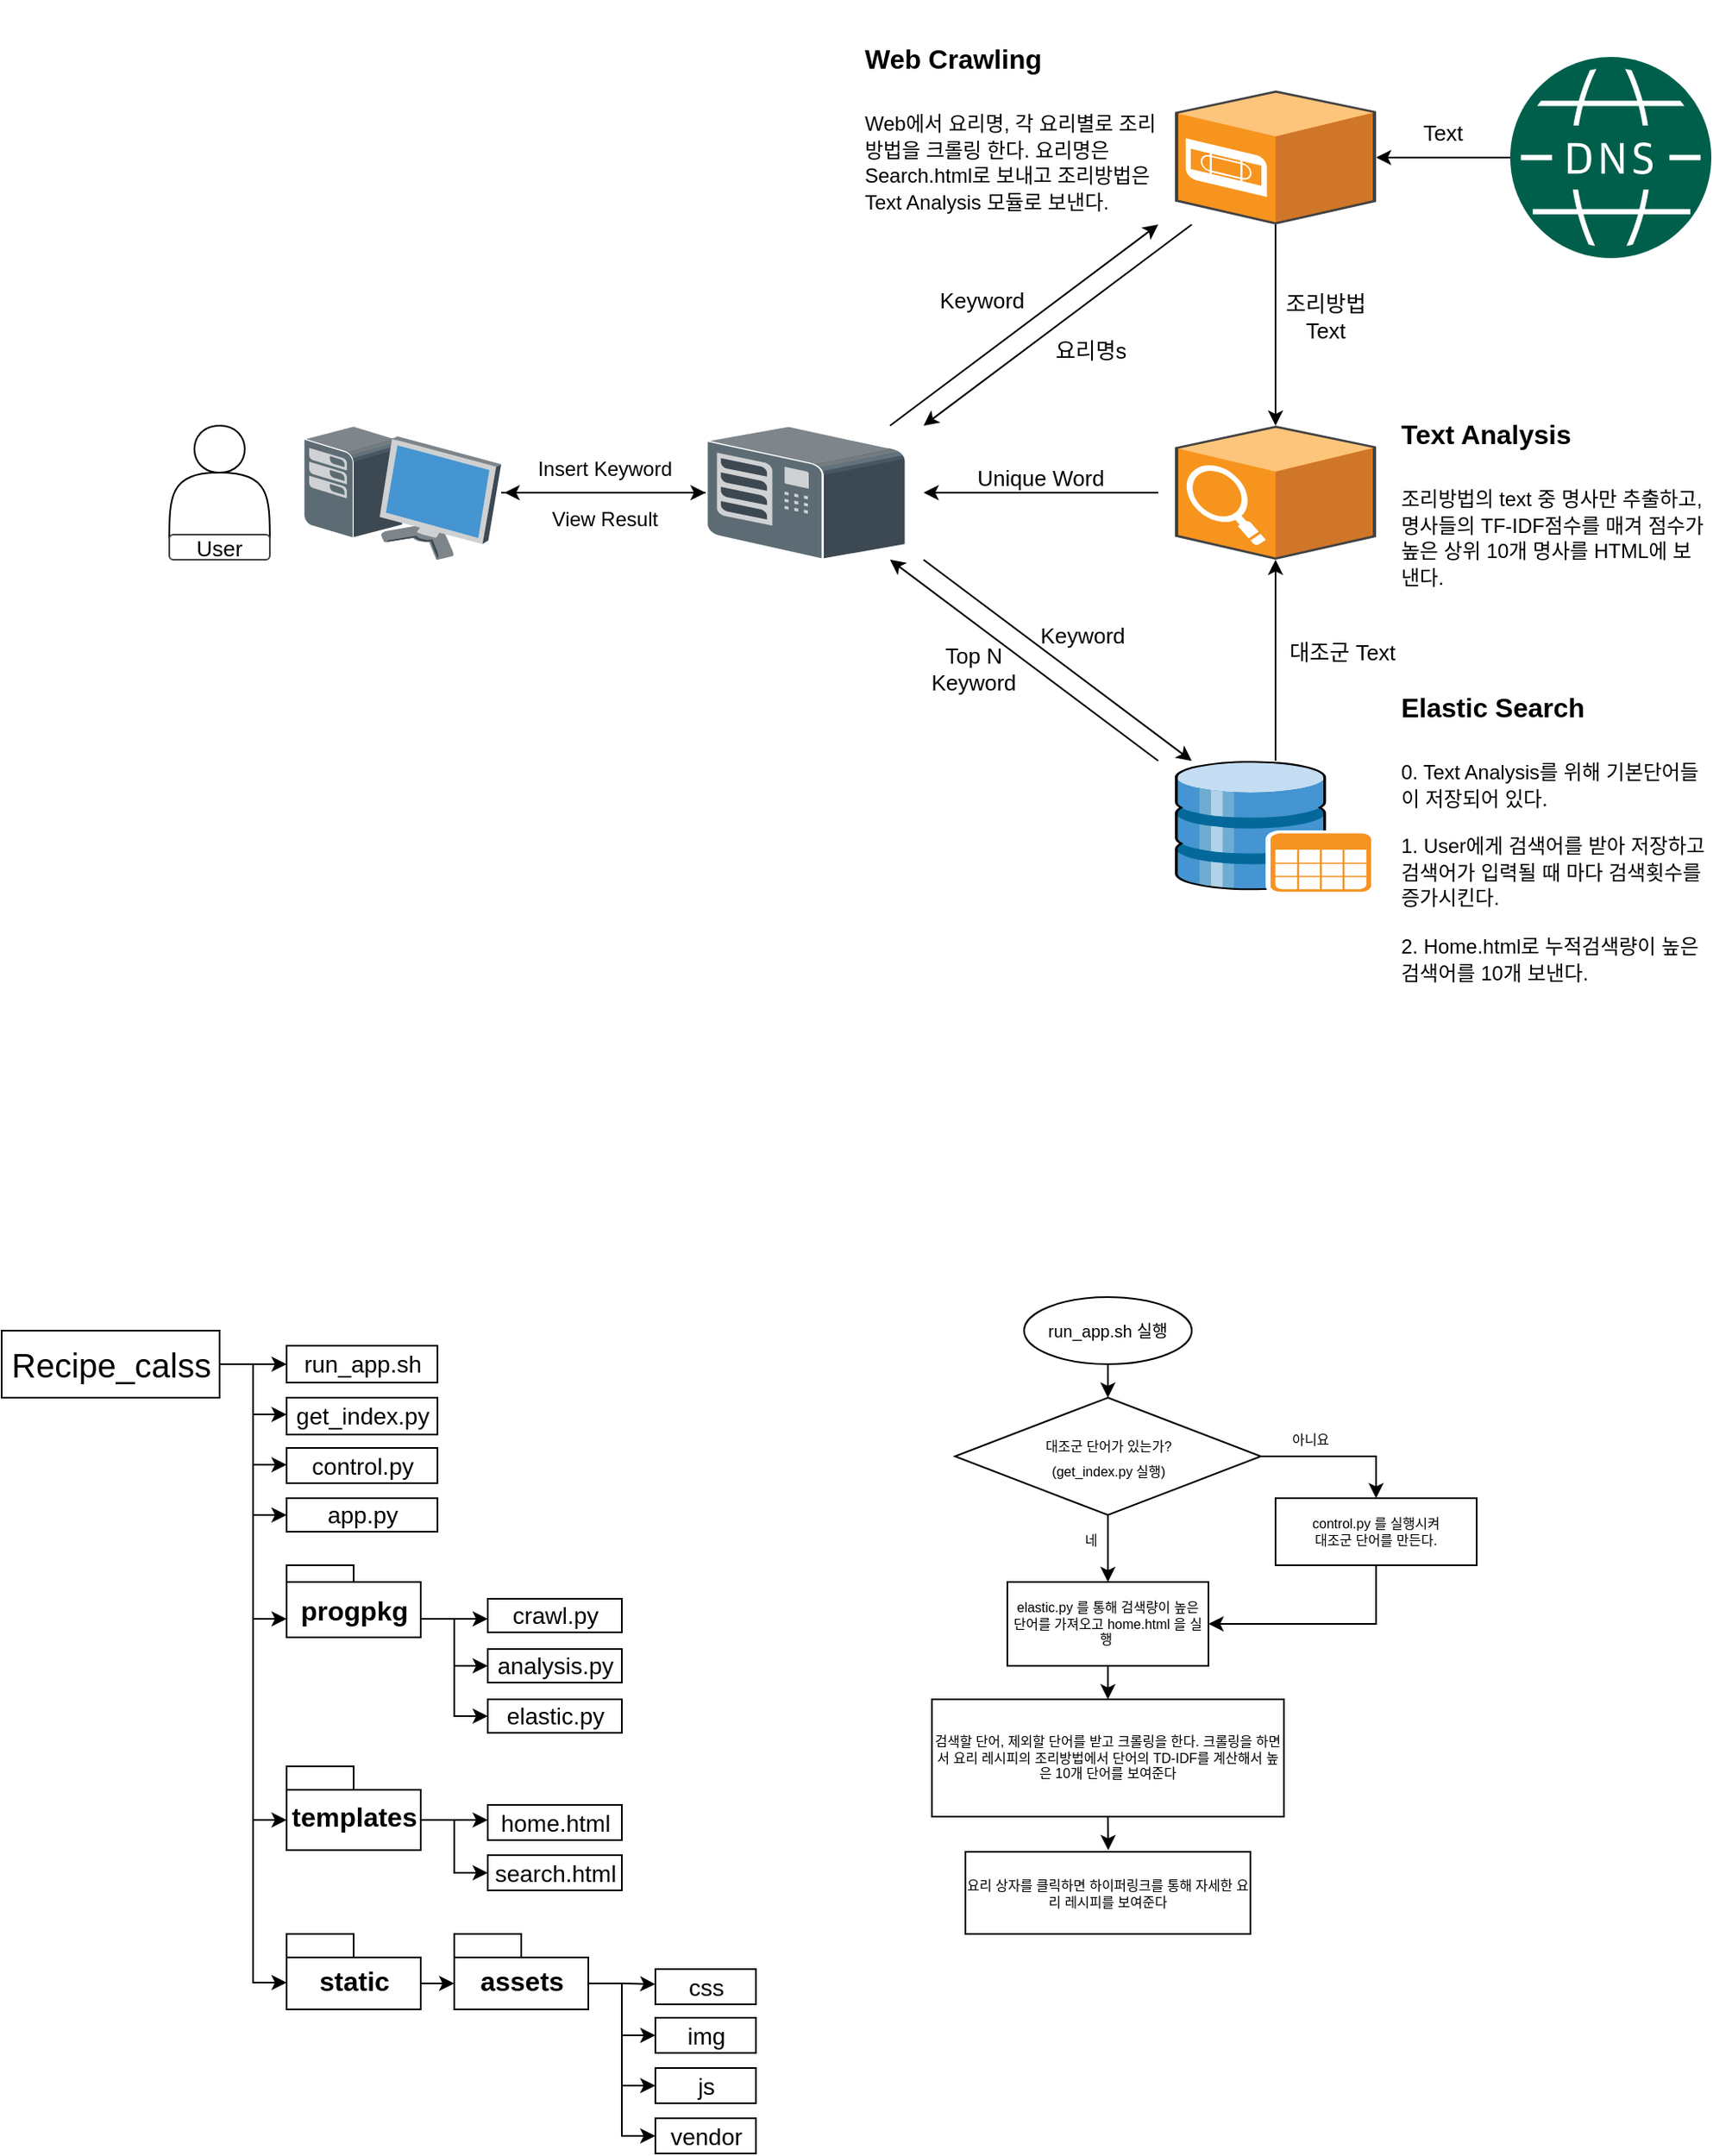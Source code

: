 <mxfile version="18.1.3" type="github">
  <diagram id="RUY9uKoAq_wBMj9XJ3xV" name="Page-1">
    <mxGraphModel dx="1278" dy="944" grid="1" gridSize="10" guides="1" tooltips="1" connect="1" arrows="1" fold="1" page="1" pageScale="1" pageWidth="1169" pageHeight="827" math="0" shadow="0">
      <root>
        <mxCell id="0" />
        <mxCell id="1" parent="0" />
        <mxCell id="WYZDTBI8hpZmAs6h1OOB-14" style="edgeStyle=orthogonalEdgeStyle;orthogonalLoop=1;jettySize=auto;html=1;fontSize=13;" parent="1" source="WYZDTBI8hpZmAs6h1OOB-1" target="WYZDTBI8hpZmAs6h1OOB-2" edge="1">
          <mxGeometry relative="1" as="geometry" />
        </mxCell>
        <mxCell id="WYZDTBI8hpZmAs6h1OOB-1" value="" style="sketch=0;shadow=0;dashed=0;html=1;labelPosition=center;verticalLabelPosition=bottom;verticalAlign=top;align=center;outlineConnect=0;shape=mxgraph.veeam.3d.workstation;" parent="1" vertex="1">
          <mxGeometry x="200" y="320" width="118" height="80" as="geometry" />
        </mxCell>
        <mxCell id="WYZDTBI8hpZmAs6h1OOB-12" style="edgeStyle=orthogonalEdgeStyle;orthogonalLoop=1;jettySize=auto;html=1;fontSize=13;" parent="1" source="WYZDTBI8hpZmAs6h1OOB-2" edge="1">
          <mxGeometry relative="1" as="geometry">
            <mxPoint x="320" y="360" as="targetPoint" />
          </mxGeometry>
        </mxCell>
        <mxCell id="WYZDTBI8hpZmAs6h1OOB-2" value="" style="sketch=0;shadow=0;dashed=0;html=1;labelPosition=center;verticalLabelPosition=bottom;verticalAlign=top;align=center;outlineConnect=0;shape=mxgraph.veeam.3d.tape_library;" parent="1" vertex="1">
          <mxGeometry x="440" y="320" width="120" height="80" as="geometry" />
        </mxCell>
        <mxCell id="WYZDTBI8hpZmAs6h1OOB-40" style="edgeStyle=orthogonalEdgeStyle;orthogonalLoop=1;jettySize=auto;html=1;fontSize=12;" parent="1" source="WYZDTBI8hpZmAs6h1OOB-3" target="WYZDTBI8hpZmAs6h1OOB-7" edge="1">
          <mxGeometry relative="1" as="geometry" />
        </mxCell>
        <mxCell id="WYZDTBI8hpZmAs6h1OOB-3" value="" style="sketch=0;shadow=0;dashed=0;html=1;labelPosition=center;verticalLabelPosition=bottom;verticalAlign=top;align=center;outlineConnect=0;shape=mxgraph.veeam.3d.database;" parent="1" vertex="1">
          <mxGeometry x="720" y="520" width="120" height="80" as="geometry" />
        </mxCell>
        <mxCell id="WYZDTBI8hpZmAs6h1OOB-18" style="edgeStyle=orthogonalEdgeStyle;orthogonalLoop=1;jettySize=auto;html=1;fontSize=13;" parent="1" source="WYZDTBI8hpZmAs6h1OOB-4" target="WYZDTBI8hpZmAs6h1OOB-7" edge="1">
          <mxGeometry relative="1" as="geometry" />
        </mxCell>
        <mxCell id="WYZDTBI8hpZmAs6h1OOB-4" value="" style="sketch=0;shadow=0;dashed=0;html=1;labelPosition=center;verticalLabelPosition=bottom;verticalAlign=top;align=center;outlineConnect=0;shape=mxgraph.veeam.3d.tape_server;" parent="1" vertex="1">
          <mxGeometry x="720" y="120" width="120" height="80" as="geometry" />
        </mxCell>
        <mxCell id="WYZDTBI8hpZmAs6h1OOB-19" style="edgeStyle=orthogonalEdgeStyle;orthogonalLoop=1;jettySize=auto;html=1;fontSize=13;" parent="1" source="WYZDTBI8hpZmAs6h1OOB-5" target="WYZDTBI8hpZmAs6h1OOB-4" edge="1">
          <mxGeometry relative="1" as="geometry" />
        </mxCell>
        <mxCell id="WYZDTBI8hpZmAs6h1OOB-5" value="" style="sketch=0;pointerEvents=1;shadow=0;dashed=0;html=1;strokeColor=none;fillColor=#005F4B;labelPosition=center;verticalLabelPosition=bottom;verticalAlign=top;align=center;outlineConnect=0;shape=mxgraph.veeam2.dns;" parent="1" vertex="1">
          <mxGeometry x="920" y="100" width="120" height="120" as="geometry" />
        </mxCell>
        <mxCell id="WYZDTBI8hpZmAs6h1OOB-7" value="" style="sketch=0;shadow=0;dashed=0;html=1;labelPosition=center;verticalLabelPosition=bottom;verticalAlign=top;align=center;outlineConnect=0;shape=mxgraph.veeam.3d.veeam_backup_search_server;" parent="1" vertex="1">
          <mxGeometry x="720" y="320" width="120" height="80" as="geometry" />
        </mxCell>
        <mxCell id="WYZDTBI8hpZmAs6h1OOB-9" value="" style="shape=actor;whiteSpace=wrap;html=1;labelPosition=center;verticalLabelPosition=bottom;align=center;verticalAlign=top;" parent="1" vertex="1">
          <mxGeometry x="120" y="320" width="60" height="70" as="geometry" />
        </mxCell>
        <mxCell id="WYZDTBI8hpZmAs6h1OOB-10" value="&lt;font style=&quot;font-size: 13px;&quot;&gt;User&lt;/font&gt;" style="strokeWidth=1;html=1;shadow=0;dashed=0;shape=mxgraph.ios.iTextInput;strokeColor=#444444;buttonText=;fontSize=8;whiteSpace=wrap;align=center;" parent="1" vertex="1">
          <mxGeometry x="120" y="385" width="60" height="15" as="geometry" />
        </mxCell>
        <mxCell id="WYZDTBI8hpZmAs6h1OOB-13" value="&lt;font style=&quot;font-size: 12px;&quot;&gt;View Result&lt;/font&gt;" style="text;html=1;strokeColor=none;fillColor=none;align=center;verticalAlign=middle;whiteSpace=wrap;rounded=0;fontSize=13;" parent="1" vertex="1">
          <mxGeometry x="340" y="360" width="80" height="30" as="geometry" />
        </mxCell>
        <mxCell id="WYZDTBI8hpZmAs6h1OOB-15" value="&lt;font style=&quot;font-size: 12px;&quot;&gt;Insert Keyword&lt;/font&gt;" style="text;html=1;strokeColor=none;fillColor=none;align=center;verticalAlign=middle;whiteSpace=wrap;rounded=0;fontSize=13;" parent="1" vertex="1">
          <mxGeometry x="335" y="330" width="90" height="30" as="geometry" />
        </mxCell>
        <mxCell id="WYZDTBI8hpZmAs6h1OOB-20" value="Text" style="text;html=1;strokeColor=none;fillColor=none;align=center;verticalAlign=middle;whiteSpace=wrap;rounded=0;fontSize=13;" parent="1" vertex="1">
          <mxGeometry x="850" y="130" width="60" height="30" as="geometry" />
        </mxCell>
        <mxCell id="WYZDTBI8hpZmAs6h1OOB-22" value="&lt;h1 style=&quot;&quot;&gt;&lt;font style=&quot;font-size: 16px;&quot;&gt;Text Analysis&lt;/font&gt;&lt;/h1&gt;&lt;p style=&quot;&quot;&gt;&lt;span style=&quot;font-size: 12px;&quot;&gt;조리방법의 text 중 명사만 추출하고, 명사들의 TF-IDF점수를 매겨 점수가 높은 상위 10개 명사를 HTML에 보낸다.&amp;nbsp;&lt;/span&gt;&lt;/p&gt;" style="text;html=1;strokeColor=none;fillColor=none;spacing=5;spacingTop=-20;whiteSpace=wrap;overflow=hidden;rounded=0;fontSize=13;" parent="1" vertex="1">
          <mxGeometry x="850" y="300" width="190" height="120" as="geometry" />
        </mxCell>
        <mxCell id="WYZDTBI8hpZmAs6h1OOB-23" value="&lt;h1 style=&quot;&quot;&gt;&lt;span style=&quot;font-size: 16px;&quot;&gt;Elastic Search&lt;/span&gt;&lt;/h1&gt;&lt;p style=&quot;&quot;&gt;&lt;span style=&quot;font-size: 12px;&quot;&gt;0. Text Analysis를 위해 기본단어들이 저장되어 있다.&lt;/span&gt;&lt;/p&gt;&lt;p style=&quot;&quot;&gt;&lt;span style=&quot;font-size: 12px;&quot;&gt;1. User에게 검색어를 받아 저장하고 검색어가 입력될 때 마다 검색횟수를 증가시킨다.&lt;/span&gt;&lt;/p&gt;&lt;p style=&quot;&quot;&gt;&lt;span style=&quot;font-size: 12px; background-color: initial;&quot;&gt;2. Home.html로 누적검색량이 높은 검색어를 10개 보낸다.&lt;/span&gt;&lt;/p&gt;" style="text;html=1;strokeColor=none;fillColor=none;spacing=5;spacingTop=-20;whiteSpace=wrap;overflow=hidden;rounded=0;fontSize=13;" parent="1" vertex="1">
          <mxGeometry x="850" y="462.5" width="190" height="195" as="geometry" />
        </mxCell>
        <mxCell id="WYZDTBI8hpZmAs6h1OOB-24" value="조리방법&lt;br&gt;Text" style="text;html=1;strokeColor=none;fillColor=none;align=center;verticalAlign=middle;whiteSpace=wrap;rounded=0;fontSize=13;" parent="1" vertex="1">
          <mxGeometry x="780" y="240" width="60" height="30" as="geometry" />
        </mxCell>
        <mxCell id="WYZDTBI8hpZmAs6h1OOB-27" value="&lt;h1 style=&quot;&quot;&gt;&lt;span style=&quot;font-size: 16px;&quot;&gt;Web Crawling&lt;/span&gt;&lt;/h1&gt;&lt;p style=&quot;&quot;&gt;&lt;span style=&quot;font-size: 12px;&quot;&gt;Web에서 요리명, 각 요리별로 조리방법을 크롤링 한다. 요리명은 Search.html로 보내고 조리방법은 Text Analysis 모듈로 보낸다.&lt;/span&gt;&lt;/p&gt;" style="text;html=1;strokeColor=none;fillColor=none;spacing=5;spacingTop=-20;whiteSpace=wrap;overflow=hidden;rounded=0;fontSize=13;" parent="1" vertex="1">
          <mxGeometry x="530" y="76" width="190" height="120" as="geometry" />
        </mxCell>
        <mxCell id="WYZDTBI8hpZmAs6h1OOB-28" value="" style="endArrow=classic;html=1;fontSize=12;" parent="1" edge="1">
          <mxGeometry width="50" height="50" relative="1" as="geometry">
            <mxPoint x="550" y="320" as="sourcePoint" />
            <mxPoint x="710" y="200" as="targetPoint" />
          </mxGeometry>
        </mxCell>
        <mxCell id="WYZDTBI8hpZmAs6h1OOB-29" value="Keyword" style="text;html=1;strokeColor=none;fillColor=none;align=center;verticalAlign=middle;whiteSpace=wrap;rounded=0;fontSize=13;" parent="1" vertex="1">
          <mxGeometry x="575" y="230" width="60" height="30" as="geometry" />
        </mxCell>
        <mxCell id="WYZDTBI8hpZmAs6h1OOB-30" value="" style="endArrow=classic;html=1;fontSize=12;" parent="1" edge="1">
          <mxGeometry width="50" height="50" relative="1" as="geometry">
            <mxPoint x="730" y="200" as="sourcePoint" />
            <mxPoint x="570" y="320" as="targetPoint" />
          </mxGeometry>
        </mxCell>
        <mxCell id="WYZDTBI8hpZmAs6h1OOB-31" value="요리명s" style="text;html=1;strokeColor=none;fillColor=none;align=center;verticalAlign=middle;whiteSpace=wrap;rounded=0;fontSize=13;" parent="1" vertex="1">
          <mxGeometry x="640" y="260" width="60" height="30" as="geometry" />
        </mxCell>
        <mxCell id="WYZDTBI8hpZmAs6h1OOB-32" value="" style="endArrow=classic;html=1;fontSize=12;" parent="1" edge="1">
          <mxGeometry width="50" height="50" relative="1" as="geometry">
            <mxPoint x="570" y="400" as="sourcePoint" />
            <mxPoint x="730" y="520" as="targetPoint" />
          </mxGeometry>
        </mxCell>
        <mxCell id="WYZDTBI8hpZmAs6h1OOB-33" value="" style="endArrow=classic;html=1;fontSize=12;" parent="1" edge="1">
          <mxGeometry width="50" height="50" relative="1" as="geometry">
            <mxPoint x="710" y="520" as="sourcePoint" />
            <mxPoint x="550" y="400" as="targetPoint" />
          </mxGeometry>
        </mxCell>
        <mxCell id="WYZDTBI8hpZmAs6h1OOB-34" value="Keyword" style="text;html=1;strokeColor=none;fillColor=none;align=center;verticalAlign=middle;whiteSpace=wrap;rounded=0;fontSize=13;" parent="1" vertex="1">
          <mxGeometry x="635" y="430" width="60" height="30" as="geometry" />
        </mxCell>
        <mxCell id="WYZDTBI8hpZmAs6h1OOB-35" value="Top N Keyword" style="text;html=1;strokeColor=none;fillColor=none;align=center;verticalAlign=middle;whiteSpace=wrap;rounded=0;fontSize=13;" parent="1" vertex="1">
          <mxGeometry x="570" y="450" width="60" height="30" as="geometry" />
        </mxCell>
        <mxCell id="WYZDTBI8hpZmAs6h1OOB-37" value="" style="endArrow=classic;html=1;fontSize=12;" parent="1" edge="1">
          <mxGeometry width="50" height="50" relative="1" as="geometry">
            <mxPoint x="710" y="360" as="sourcePoint" />
            <mxPoint x="570" y="360" as="targetPoint" />
          </mxGeometry>
        </mxCell>
        <mxCell id="WYZDTBI8hpZmAs6h1OOB-39" value="Unique Word" style="text;html=1;strokeColor=none;fillColor=none;align=center;verticalAlign=middle;whiteSpace=wrap;rounded=0;fontSize=13;" parent="1" vertex="1">
          <mxGeometry x="600" y="342" width="80" height="18" as="geometry" />
        </mxCell>
        <mxCell id="WYZDTBI8hpZmAs6h1OOB-41" value="대조군 Text" style="text;html=1;strokeColor=none;fillColor=none;align=center;verticalAlign=middle;whiteSpace=wrap;rounded=0;fontSize=13;" parent="1" vertex="1">
          <mxGeometry x="780" y="440" width="80" height="30" as="geometry" />
        </mxCell>
        <mxCell id="fjHA46dMA6G9tdhfxbiC-29" value="" style="group" vertex="1" connectable="0" parent="1">
          <mxGeometry x="20" y="860" width="450" height="491" as="geometry" />
        </mxCell>
        <mxCell id="qv6h8bC7sjNicn-3gnP4-50" style="edgeStyle=orthogonalEdgeStyle;rounded=0;orthogonalLoop=1;jettySize=auto;html=1;exitX=0;exitY=0;exitDx=80;exitDy=32;exitPerimeter=0;entryX=0;entryY=0.5;entryDx=0;entryDy=0;fontSize=14;" parent="fjHA46dMA6G9tdhfxbiC-29" source="qv6h8bC7sjNicn-3gnP4-1" edge="1">
          <mxGeometry relative="1" as="geometry">
            <mxPoint x="290" y="172.0" as="targetPoint" />
          </mxGeometry>
        </mxCell>
        <mxCell id="qv6h8bC7sjNicn-3gnP4-1" value="&lt;font style=&quot;font-size: 16px;&quot;&gt;progpkg&lt;/font&gt;" style="shape=folder;fontStyle=1;spacingTop=10;tabWidth=40;tabHeight=10;tabPosition=left;html=1;" parent="fjHA46dMA6G9tdhfxbiC-29" vertex="1">
          <mxGeometry x="170" y="140" width="80" height="43" as="geometry" />
        </mxCell>
        <mxCell id="qv6h8bC7sjNicn-3gnP4-19" style="edgeStyle=orthogonalEdgeStyle;rounded=0;orthogonalLoop=1;jettySize=auto;html=1;exitX=1;exitY=0.5;exitDx=0;exitDy=0;fontSize=12;entryX=0;entryY=0;entryDx=0;entryDy=32;entryPerimeter=0;" parent="fjHA46dMA6G9tdhfxbiC-29" source="qv6h8bC7sjNicn-3gnP4-3" target="qv6h8bC7sjNicn-3gnP4-1" edge="1">
          <mxGeometry relative="1" as="geometry">
            <mxPoint x="150" y="150" as="targetPoint" />
          </mxGeometry>
        </mxCell>
        <mxCell id="qv6h8bC7sjNicn-3gnP4-3" value="&lt;font style=&quot;font-size: 20px;&quot;&gt;Recipe_calss&lt;/font&gt;" style="html=1;" parent="fjHA46dMA6G9tdhfxbiC-29" vertex="1">
          <mxGeometry width="130" height="40" as="geometry" />
        </mxCell>
        <mxCell id="qv6h8bC7sjNicn-3gnP4-41" value="&lt;font style=&quot;font-size: 14px;&quot;&gt;app.py&lt;/font&gt;" style="html=1;labelBackgroundColor=none;labelBorderColor=none;fontSize=12;" parent="fjHA46dMA6G9tdhfxbiC-29" vertex="1">
          <mxGeometry x="170" y="100" width="90" height="20" as="geometry" />
        </mxCell>
        <mxCell id="qv6h8bC7sjNicn-3gnP4-61" style="edgeStyle=orthogonalEdgeStyle;rounded=0;orthogonalLoop=1;jettySize=auto;html=1;exitX=1;exitY=0.5;exitDx=0;exitDy=0;entryX=0;entryY=0.5;entryDx=0;entryDy=0;fontSize=14;" parent="fjHA46dMA6G9tdhfxbiC-29" source="qv6h8bC7sjNicn-3gnP4-3" target="qv6h8bC7sjNicn-3gnP4-41" edge="1">
          <mxGeometry relative="1" as="geometry" />
        </mxCell>
        <mxCell id="qv6h8bC7sjNicn-3gnP4-43" value="&lt;font style=&quot;font-size: 14px;&quot;&gt;analysis.py&lt;/font&gt;" style="html=1;labelBackgroundColor=none;labelBorderColor=none;fontSize=12;" parent="fjHA46dMA6G9tdhfxbiC-29" vertex="1">
          <mxGeometry x="290" y="190" width="80" height="20" as="geometry" />
        </mxCell>
        <mxCell id="qv6h8bC7sjNicn-3gnP4-52" style="edgeStyle=orthogonalEdgeStyle;rounded=0;orthogonalLoop=1;jettySize=auto;html=1;exitX=0;exitY=0;exitDx=80;exitDy=32;exitPerimeter=0;entryX=0;entryY=0.5;entryDx=0;entryDy=0;fontSize=14;" parent="fjHA46dMA6G9tdhfxbiC-29" source="qv6h8bC7sjNicn-3gnP4-1" target="qv6h8bC7sjNicn-3gnP4-43" edge="1">
          <mxGeometry relative="1" as="geometry" />
        </mxCell>
        <mxCell id="qv6h8bC7sjNicn-3gnP4-44" value="&lt;font style=&quot;font-size: 14px;&quot;&gt;elastic.py&lt;/font&gt;" style="html=1;labelBackgroundColor=none;labelBorderColor=none;fontSize=12;" parent="fjHA46dMA6G9tdhfxbiC-29" vertex="1">
          <mxGeometry x="290" y="220" width="80" height="20" as="geometry" />
        </mxCell>
        <mxCell id="qv6h8bC7sjNicn-3gnP4-53" style="edgeStyle=orthogonalEdgeStyle;rounded=0;orthogonalLoop=1;jettySize=auto;html=1;exitX=0;exitY=0;exitDx=80;exitDy=32;exitPerimeter=0;entryX=0;entryY=0.5;entryDx=0;entryDy=0;fontSize=14;" parent="fjHA46dMA6G9tdhfxbiC-29" source="qv6h8bC7sjNicn-3gnP4-1" target="qv6h8bC7sjNicn-3gnP4-44" edge="1">
          <mxGeometry relative="1" as="geometry" />
        </mxCell>
        <mxCell id="qv6h8bC7sjNicn-3gnP4-47" value="&lt;span style=&quot;font-size: 16px;&quot;&gt;templates&lt;/span&gt;" style="shape=folder;fontStyle=1;spacingTop=10;tabWidth=40;tabHeight=14;tabPosition=left;html=1;" parent="fjHA46dMA6G9tdhfxbiC-29" vertex="1">
          <mxGeometry x="170" y="260" width="80" height="50" as="geometry" />
        </mxCell>
        <mxCell id="qv6h8bC7sjNicn-3gnP4-21" style="edgeStyle=orthogonalEdgeStyle;rounded=0;orthogonalLoop=1;jettySize=auto;html=1;exitX=1;exitY=0.5;exitDx=0;exitDy=0;entryX=0;entryY=0;entryDx=0;entryDy=32;entryPerimeter=0;fontSize=12;" parent="fjHA46dMA6G9tdhfxbiC-29" source="qv6h8bC7sjNicn-3gnP4-3" target="qv6h8bC7sjNicn-3gnP4-47" edge="1">
          <mxGeometry relative="1" as="geometry">
            <mxPoint x="170" y="392.0" as="targetPoint" />
          </mxGeometry>
        </mxCell>
        <mxCell id="qv6h8bC7sjNicn-3gnP4-48" value="&lt;font style=&quot;font-size: 14px;&quot;&gt;search.html&lt;/font&gt;" style="html=1;labelBackgroundColor=none;labelBorderColor=none;fontSize=12;" parent="fjHA46dMA6G9tdhfxbiC-29" vertex="1">
          <mxGeometry x="290" y="313" width="80" height="21" as="geometry" />
        </mxCell>
        <mxCell id="qv6h8bC7sjNicn-3gnP4-57" style="edgeStyle=orthogonalEdgeStyle;rounded=0;orthogonalLoop=1;jettySize=auto;html=1;exitX=0;exitY=0;exitDx=80;exitDy=32;exitPerimeter=0;entryX=0;entryY=0.5;entryDx=0;entryDy=0;fontSize=14;" parent="fjHA46dMA6G9tdhfxbiC-29" source="qv6h8bC7sjNicn-3gnP4-47" target="qv6h8bC7sjNicn-3gnP4-48" edge="1">
          <mxGeometry relative="1" as="geometry" />
        </mxCell>
        <mxCell id="qv6h8bC7sjNicn-3gnP4-51" value="&lt;span style=&quot;font-size: 14px;&quot;&gt;crawl.py&lt;/span&gt;" style="html=1;labelBackgroundColor=none;labelBorderColor=none;fontSize=12;" parent="fjHA46dMA6G9tdhfxbiC-29" vertex="1">
          <mxGeometry x="290" y="160" width="80" height="20" as="geometry" />
        </mxCell>
        <mxCell id="qv6h8bC7sjNicn-3gnP4-58" value="&lt;font style=&quot;font-size: 14px;&quot;&gt;home.html&lt;/font&gt;" style="html=1;labelBackgroundColor=none;labelBorderColor=none;fontSize=12;" parent="fjHA46dMA6G9tdhfxbiC-29" vertex="1">
          <mxGeometry x="290" y="283" width="80" height="21" as="geometry" />
        </mxCell>
        <mxCell id="qv6h8bC7sjNicn-3gnP4-59" style="edgeStyle=orthogonalEdgeStyle;rounded=0;orthogonalLoop=1;jettySize=auto;html=1;exitX=0;exitY=0;exitDx=80;exitDy=32;exitPerimeter=0;entryX=0;entryY=0.429;entryDx=0;entryDy=0;entryPerimeter=0;fontSize=14;" parent="fjHA46dMA6G9tdhfxbiC-29" source="qv6h8bC7sjNicn-3gnP4-47" target="qv6h8bC7sjNicn-3gnP4-58" edge="1">
          <mxGeometry relative="1" as="geometry" />
        </mxCell>
        <mxCell id="qv6h8bC7sjNicn-3gnP4-60" value="&lt;font style=&quot;font-size: 14px;&quot;&gt;run_app.sh&lt;/font&gt;" style="html=1;labelBackgroundColor=none;labelBorderColor=none;fontSize=12;" parent="fjHA46dMA6G9tdhfxbiC-29" vertex="1">
          <mxGeometry x="170" y="9" width="90" height="22" as="geometry" />
        </mxCell>
        <mxCell id="qv6h8bC7sjNicn-3gnP4-18" style="edgeStyle=orthogonalEdgeStyle;rounded=0;orthogonalLoop=1;jettySize=auto;html=1;exitX=1;exitY=0.5;exitDx=0;exitDy=0;entryX=0;entryY=0.5;entryDx=0;entryDy=0;fontSize=12;" parent="fjHA46dMA6G9tdhfxbiC-29" source="qv6h8bC7sjNicn-3gnP4-3" target="qv6h8bC7sjNicn-3gnP4-60" edge="1">
          <mxGeometry relative="1" as="geometry">
            <mxPoint x="170" y="20.072" as="targetPoint" />
          </mxGeometry>
        </mxCell>
        <mxCell id="fjHA46dMA6G9tdhfxbiC-1" value="&lt;span style=&quot;font-size: 14px;&quot;&gt;get_index.py&lt;/span&gt;" style="html=1;labelBackgroundColor=none;labelBorderColor=none;fontSize=12;" vertex="1" parent="fjHA46dMA6G9tdhfxbiC-29">
          <mxGeometry x="170" y="40" width="90" height="22" as="geometry" />
        </mxCell>
        <mxCell id="fjHA46dMA6G9tdhfxbiC-3" style="edgeStyle=orthogonalEdgeStyle;rounded=0;orthogonalLoop=1;jettySize=auto;html=1;exitX=1;exitY=0.5;exitDx=0;exitDy=0;fontSize=14;" edge="1" parent="fjHA46dMA6G9tdhfxbiC-29" target="fjHA46dMA6G9tdhfxbiC-1">
          <mxGeometry relative="1" as="geometry">
            <mxPoint x="130" y="20" as="sourcePoint" />
            <mxPoint x="170" y="60" as="targetPoint" />
            <Array as="points">
              <mxPoint x="150" y="20" />
              <mxPoint x="150" y="50" />
            </Array>
          </mxGeometry>
        </mxCell>
        <mxCell id="fjHA46dMA6G9tdhfxbiC-4" value="&lt;font style=&quot;font-size: 14px;&quot;&gt;control.py&lt;br&gt;&lt;/font&gt;" style="html=1;labelBackgroundColor=none;labelBorderColor=none;fontSize=12;" vertex="1" parent="fjHA46dMA6G9tdhfxbiC-29">
          <mxGeometry x="170" y="70" width="90" height="21" as="geometry" />
        </mxCell>
        <mxCell id="fjHA46dMA6G9tdhfxbiC-5" style="edgeStyle=orthogonalEdgeStyle;rounded=0;orthogonalLoop=1;jettySize=auto;html=1;exitX=1;exitY=0.5;exitDx=0;exitDy=0;fontSize=14;" edge="1" parent="fjHA46dMA6G9tdhfxbiC-29" source="qv6h8bC7sjNicn-3gnP4-3">
          <mxGeometry relative="1" as="geometry">
            <mxPoint x="130" y="70" as="sourcePoint" />
            <mxPoint x="170" y="80" as="targetPoint" />
            <Array as="points">
              <mxPoint x="150" y="20" />
              <mxPoint x="150" y="80" />
              <mxPoint x="170" y="80" />
            </Array>
          </mxGeometry>
        </mxCell>
        <mxCell id="fjHA46dMA6G9tdhfxbiC-15" style="edgeStyle=orthogonalEdgeStyle;rounded=0;orthogonalLoop=1;jettySize=auto;html=1;exitX=0;exitY=0;exitDx=80;exitDy=21.75;exitPerimeter=0;entryX=0;entryY=0;entryDx=80;entryDy=21.75;entryPerimeter=0;" edge="1" parent="fjHA46dMA6G9tdhfxbiC-29" source="fjHA46dMA6G9tdhfxbiC-10" target="fjHA46dMA6G9tdhfxbiC-10">
          <mxGeometry relative="1" as="geometry" />
        </mxCell>
        <mxCell id="fjHA46dMA6G9tdhfxbiC-10" value="&lt;span style=&quot;font-size: 16px;&quot;&gt;static&lt;/span&gt;" style="shape=folder;fontStyle=1;spacingTop=10;tabWidth=40;tabHeight=14;tabPosition=left;html=1;" vertex="1" parent="fjHA46dMA6G9tdhfxbiC-29">
          <mxGeometry x="170" y="360" width="80" height="45" as="geometry" />
        </mxCell>
        <mxCell id="fjHA46dMA6G9tdhfxbiC-12" value="&lt;font style=&quot;font-size: 14px;&quot;&gt;css&lt;br&gt;&lt;/font&gt;" style="html=1;labelBackgroundColor=none;labelBorderColor=none;fontSize=12;" vertex="1" parent="fjHA46dMA6G9tdhfxbiC-29">
          <mxGeometry x="390" y="381" width="60" height="21" as="geometry" />
        </mxCell>
        <mxCell id="fjHA46dMA6G9tdhfxbiC-13" style="edgeStyle=orthogonalEdgeStyle;rounded=0;orthogonalLoop=1;jettySize=auto;html=1;exitX=1;exitY=0.5;exitDx=0;exitDy=0;fontSize=12;entryX=0;entryY=0;entryDx=0;entryDy=29.5;entryPerimeter=0;" edge="1" parent="fjHA46dMA6G9tdhfxbiC-29" source="qv6h8bC7sjNicn-3gnP4-3" target="fjHA46dMA6G9tdhfxbiC-10">
          <mxGeometry relative="1" as="geometry">
            <mxPoint x="160" y="400" as="targetPoint" />
            <mxPoint x="140" y="30" as="sourcePoint" />
            <Array as="points">
              <mxPoint x="150" y="20" />
              <mxPoint x="150" y="389" />
              <mxPoint x="170" y="389" />
            </Array>
          </mxGeometry>
        </mxCell>
        <mxCell id="fjHA46dMA6G9tdhfxbiC-14" value="&lt;span style=&quot;font-size: 16px;&quot;&gt;assets&lt;/span&gt;" style="shape=folder;fontStyle=1;spacingTop=10;tabWidth=40;tabHeight=14;tabPosition=left;html=1;" vertex="1" parent="fjHA46dMA6G9tdhfxbiC-29">
          <mxGeometry x="270" y="360" width="80" height="45" as="geometry" />
        </mxCell>
        <mxCell id="fjHA46dMA6G9tdhfxbiC-19" style="edgeStyle=orthogonalEdgeStyle;rounded=0;orthogonalLoop=1;jettySize=auto;html=1;exitX=0;exitY=0;exitDx=80;exitDy=29.5;exitPerimeter=0;entryX=0;entryY=0;entryDx=0;entryDy=29.5;entryPerimeter=0;" edge="1" parent="fjHA46dMA6G9tdhfxbiC-29" source="fjHA46dMA6G9tdhfxbiC-10" target="fjHA46dMA6G9tdhfxbiC-14">
          <mxGeometry relative="1" as="geometry" />
        </mxCell>
        <mxCell id="fjHA46dMA6G9tdhfxbiC-9" style="edgeStyle=orthogonalEdgeStyle;rounded=0;orthogonalLoop=1;jettySize=auto;html=1;exitX=0;exitY=0;exitDx=80;exitDy=29.5;exitPerimeter=0;entryX=0;entryY=0.429;entryDx=0;entryDy=0;entryPerimeter=0;fontSize=14;" edge="1" parent="fjHA46dMA6G9tdhfxbiC-29" source="fjHA46dMA6G9tdhfxbiC-14" target="fjHA46dMA6G9tdhfxbiC-12">
          <mxGeometry relative="1" as="geometry" />
        </mxCell>
        <mxCell id="fjHA46dMA6G9tdhfxbiC-20" value="&lt;font style=&quot;font-size: 14px;&quot;&gt;img&lt;br&gt;&lt;/font&gt;" style="html=1;labelBackgroundColor=none;labelBorderColor=none;fontSize=12;" vertex="1" parent="fjHA46dMA6G9tdhfxbiC-29">
          <mxGeometry x="390" y="410" width="60" height="21" as="geometry" />
        </mxCell>
        <mxCell id="fjHA46dMA6G9tdhfxbiC-25" style="edgeStyle=orthogonalEdgeStyle;rounded=0;orthogonalLoop=1;jettySize=auto;html=1;exitX=0;exitY=0;exitDx=80;exitDy=29.5;exitPerimeter=0;entryX=0;entryY=0.5;entryDx=0;entryDy=0;" edge="1" parent="fjHA46dMA6G9tdhfxbiC-29" source="fjHA46dMA6G9tdhfxbiC-14" target="fjHA46dMA6G9tdhfxbiC-20">
          <mxGeometry relative="1" as="geometry" />
        </mxCell>
        <mxCell id="fjHA46dMA6G9tdhfxbiC-21" value="&lt;font style=&quot;font-size: 14px;&quot;&gt;js&lt;br&gt;&lt;/font&gt;" style="html=1;labelBackgroundColor=none;labelBorderColor=none;fontSize=12;" vertex="1" parent="fjHA46dMA6G9tdhfxbiC-29">
          <mxGeometry x="390" y="440" width="60" height="21" as="geometry" />
        </mxCell>
        <mxCell id="fjHA46dMA6G9tdhfxbiC-26" style="edgeStyle=orthogonalEdgeStyle;rounded=0;orthogonalLoop=1;jettySize=auto;html=1;exitX=0;exitY=0;exitDx=80;exitDy=29.5;exitPerimeter=0;entryX=0;entryY=0.5;entryDx=0;entryDy=0;" edge="1" parent="fjHA46dMA6G9tdhfxbiC-29" source="fjHA46dMA6G9tdhfxbiC-14" target="fjHA46dMA6G9tdhfxbiC-21">
          <mxGeometry relative="1" as="geometry" />
        </mxCell>
        <mxCell id="fjHA46dMA6G9tdhfxbiC-23" value="&lt;font style=&quot;font-size: 14px;&quot;&gt;vendor&lt;br&gt;&lt;/font&gt;" style="html=1;labelBackgroundColor=none;labelBorderColor=none;fontSize=12;" vertex="1" parent="fjHA46dMA6G9tdhfxbiC-29">
          <mxGeometry x="390" y="470" width="60" height="21" as="geometry" />
        </mxCell>
        <mxCell id="fjHA46dMA6G9tdhfxbiC-27" style="edgeStyle=orthogonalEdgeStyle;rounded=0;orthogonalLoop=1;jettySize=auto;html=1;exitX=0;exitY=0;exitDx=80;exitDy=29.5;exitPerimeter=0;entryX=0;entryY=0.5;entryDx=0;entryDy=0;" edge="1" parent="fjHA46dMA6G9tdhfxbiC-29" source="fjHA46dMA6G9tdhfxbiC-14" target="fjHA46dMA6G9tdhfxbiC-23">
          <mxGeometry relative="1" as="geometry" />
        </mxCell>
        <mxCell id="fjHA46dMA6G9tdhfxbiC-32" style="edgeStyle=orthogonalEdgeStyle;rounded=0;orthogonalLoop=1;jettySize=auto;html=1;exitX=0.5;exitY=1;exitDx=0;exitDy=0;entryX=0.5;entryY=0;entryDx=0;entryDy=0;fontSize=8;" edge="1" parent="1" source="fjHA46dMA6G9tdhfxbiC-30" target="fjHA46dMA6G9tdhfxbiC-31">
          <mxGeometry relative="1" as="geometry" />
        </mxCell>
        <mxCell id="fjHA46dMA6G9tdhfxbiC-30" value="&lt;font style=&quot;font-size: 10px;&quot;&gt;run_app.sh 실행&lt;/font&gt;" style="ellipse;whiteSpace=wrap;html=1;" vertex="1" parent="1">
          <mxGeometry x="630" y="840" width="100" height="40" as="geometry" />
        </mxCell>
        <mxCell id="fjHA46dMA6G9tdhfxbiC-36" style="edgeStyle=orthogonalEdgeStyle;rounded=0;orthogonalLoop=1;jettySize=auto;html=1;exitX=1;exitY=0.5;exitDx=0;exitDy=0;entryX=0.5;entryY=0;entryDx=0;entryDy=0;fontSize=8;" edge="1" parent="1" source="fjHA46dMA6G9tdhfxbiC-31" target="fjHA46dMA6G9tdhfxbiC-35">
          <mxGeometry relative="1" as="geometry" />
        </mxCell>
        <mxCell id="fjHA46dMA6G9tdhfxbiC-38" style="edgeStyle=orthogonalEdgeStyle;rounded=0;orthogonalLoop=1;jettySize=auto;html=1;exitX=0.5;exitY=1;exitDx=0;exitDy=0;entryX=0.5;entryY=0;entryDx=0;entryDy=0;fontSize=8;" edge="1" parent="1" source="fjHA46dMA6G9tdhfxbiC-31" target="fjHA46dMA6G9tdhfxbiC-34">
          <mxGeometry relative="1" as="geometry" />
        </mxCell>
        <mxCell id="fjHA46dMA6G9tdhfxbiC-31" value="&lt;font style=&quot;font-size: 8px;&quot;&gt;대조군 단어가 있는가? &lt;br&gt;(get_index.py 실행)&lt;/font&gt;" style="rhombus;whiteSpace=wrap;html=1;" vertex="1" parent="1">
          <mxGeometry x="588.75" y="900" width="182.5" height="70" as="geometry" />
        </mxCell>
        <mxCell id="fjHA46dMA6G9tdhfxbiC-43" style="edgeStyle=orthogonalEdgeStyle;rounded=0;orthogonalLoop=1;jettySize=auto;html=1;exitX=0.5;exitY=1;exitDx=0;exitDy=0;entryX=0.5;entryY=0;entryDx=0;entryDy=0;fontSize=8;" edge="1" parent="1" source="fjHA46dMA6G9tdhfxbiC-34" target="fjHA46dMA6G9tdhfxbiC-41">
          <mxGeometry relative="1" as="geometry" />
        </mxCell>
        <mxCell id="fjHA46dMA6G9tdhfxbiC-34" value="elastic.py 를 통해 검색량이 높은 단어를 가져오고 home.html 을 실행&amp;nbsp;" style="rounded=0;whiteSpace=wrap;html=1;fontSize=8;" vertex="1" parent="1">
          <mxGeometry x="620" y="1010" width="120" height="50" as="geometry" />
        </mxCell>
        <mxCell id="fjHA46dMA6G9tdhfxbiC-40" style="edgeStyle=orthogonalEdgeStyle;rounded=0;orthogonalLoop=1;jettySize=auto;html=1;exitX=0.5;exitY=1;exitDx=0;exitDy=0;entryX=1;entryY=0.5;entryDx=0;entryDy=0;fontSize=8;" edge="1" parent="1" source="fjHA46dMA6G9tdhfxbiC-35" target="fjHA46dMA6G9tdhfxbiC-34">
          <mxGeometry relative="1" as="geometry" />
        </mxCell>
        <mxCell id="fjHA46dMA6G9tdhfxbiC-35" value="control.py 를 실행시켜&lt;br&gt;대조군 단어를 만든다." style="rounded=0;whiteSpace=wrap;html=1;fontSize=8;" vertex="1" parent="1">
          <mxGeometry x="780" y="960" width="120" height="40" as="geometry" />
        </mxCell>
        <mxCell id="fjHA46dMA6G9tdhfxbiC-37" value="아니요" style="text;html=1;strokeColor=none;fillColor=none;align=center;verticalAlign=middle;whiteSpace=wrap;rounded=0;fontSize=8;" vertex="1" parent="1">
          <mxGeometry x="771.25" y="910" width="60" height="30" as="geometry" />
        </mxCell>
        <mxCell id="fjHA46dMA6G9tdhfxbiC-39" value="네" style="text;html=1;strokeColor=none;fillColor=none;align=center;verticalAlign=middle;whiteSpace=wrap;rounded=0;fontSize=8;" vertex="1" parent="1">
          <mxGeometry x="655" y="970" width="30" height="30" as="geometry" />
        </mxCell>
        <mxCell id="fjHA46dMA6G9tdhfxbiC-45" style="edgeStyle=orthogonalEdgeStyle;rounded=0;orthogonalLoop=1;jettySize=auto;html=1;exitX=0.5;exitY=1;exitDx=0;exitDy=0;fontSize=8;" edge="1" parent="1" source="fjHA46dMA6G9tdhfxbiC-41">
          <mxGeometry relative="1" as="geometry">
            <mxPoint x="680.2" y="1170" as="targetPoint" />
          </mxGeometry>
        </mxCell>
        <mxCell id="fjHA46dMA6G9tdhfxbiC-41" value="검색할 단어, 제외할 단어를 받고 크롤링을 한다. 크롤링을 하면서 요리 레시피의 조리방법에서 단어의 TD-IDF를 계산해서 높은 10개 단어를 보여준다" style="rounded=0;whiteSpace=wrap;html=1;fontSize=8;" vertex="1" parent="1">
          <mxGeometry x="575" y="1080" width="210" height="70" as="geometry" />
        </mxCell>
        <mxCell id="fjHA46dMA6G9tdhfxbiC-44" value="요리 상자를 클릭하면 하이퍼링크를 통해 자세한 요리 레시피를 보여준다" style="rounded=0;whiteSpace=wrap;html=1;fontSize=8;" vertex="1" parent="1">
          <mxGeometry x="595" y="1171" width="170" height="49" as="geometry" />
        </mxCell>
      </root>
    </mxGraphModel>
  </diagram>
</mxfile>
